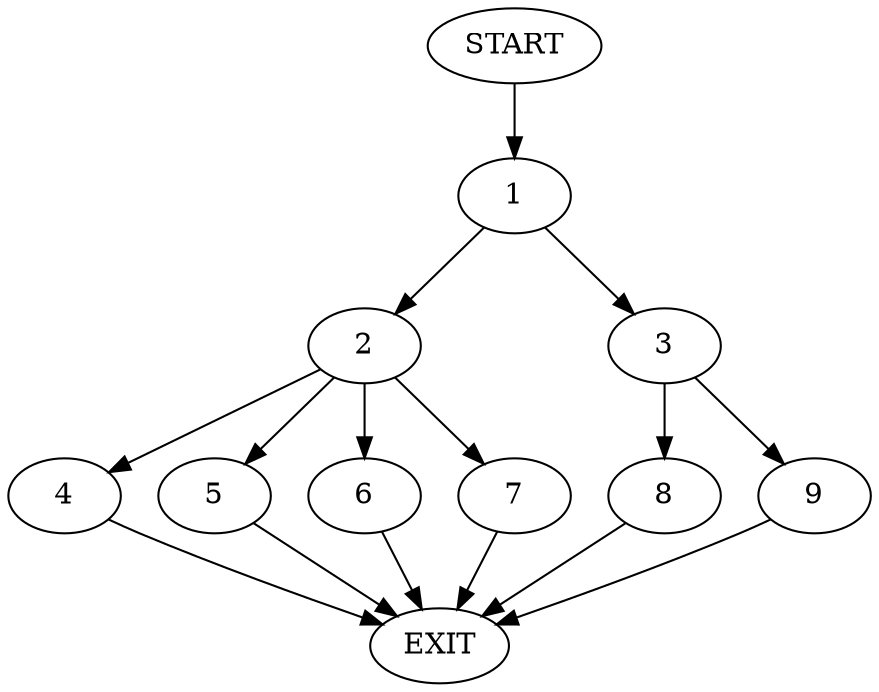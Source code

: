 digraph {
0 [label="START"]
10 [label="EXIT"]
0 -> 1
1 -> 2
1 -> 3
2 -> 4
2 -> 5
2 -> 6
2 -> 7
3 -> 8
3 -> 9
9 -> 10
8 -> 10
5 -> 10
7 -> 10
6 -> 10
4 -> 10
}
